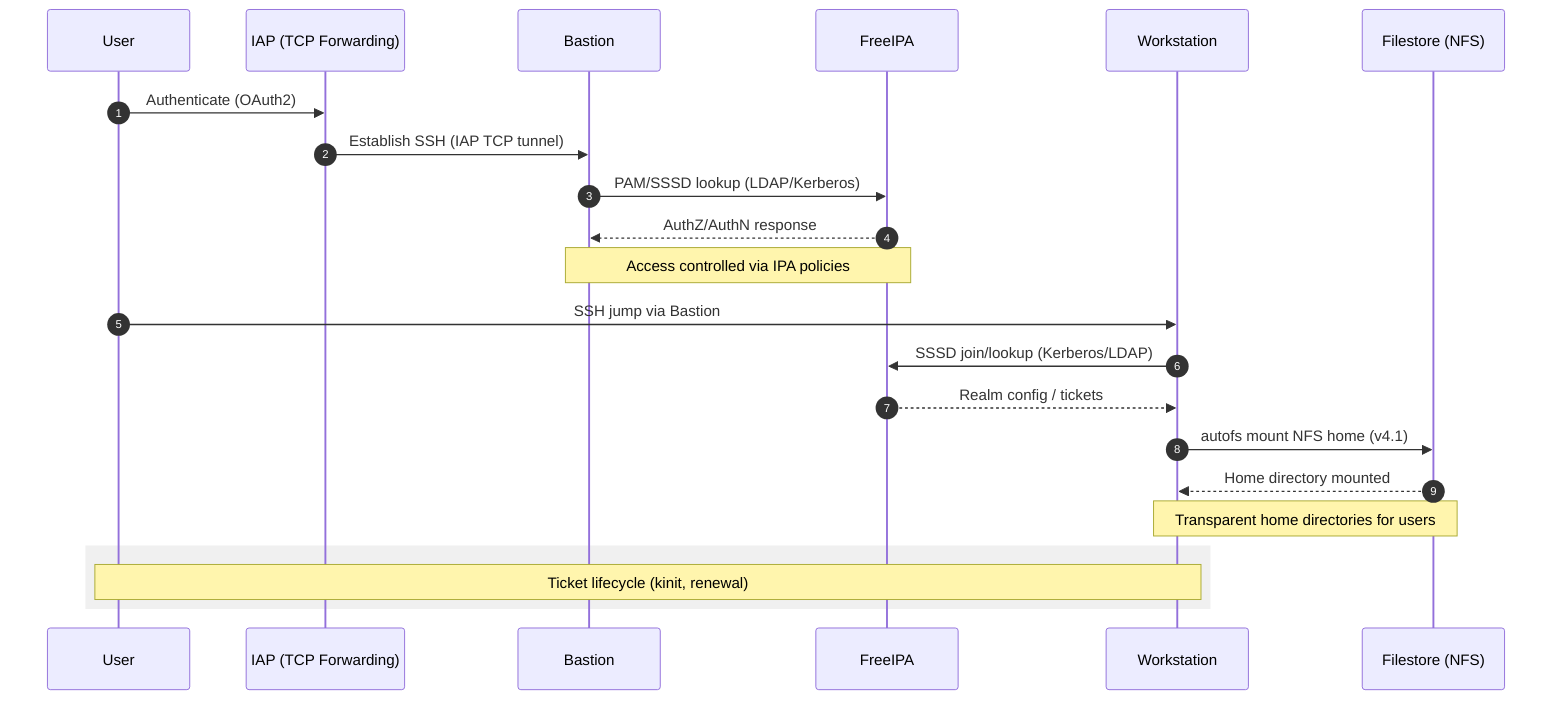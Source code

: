 sequenceDiagram
  autonumber
  participant U as User
  participant IAP as IAP (TCP Forwarding)
  participant B as Bastion
  participant IPA as FreeIPA
  participant W as Workstation
  participant N as Filestore (NFS)

  U->>IAP: Authenticate (OAuth2)
  IAP->>B: Establish SSH (IAP TCP tunnel)
  B->>IPA: PAM/SSSD lookup (LDAP/Kerberos)
  IPA-->>B: AuthZ/AuthN response
  Note over B,IPA: Access controlled via IPA policies

  U->>W: SSH jump via Bastion
  W->>IPA: SSSD join/lookup (Kerberos/LDAP)
  IPA-->>W: Realm config / tickets

  W->>N: autofs mount NFS home (v4.1)
  N-->>W: Home directory mounted
  Note over W,N: Transparent home directories for users

  rect rgb(240,240,240)
  Note over U,W: Ticket lifecycle (kinit, renewal)
  end